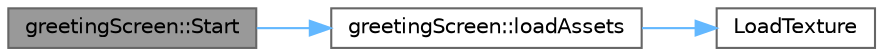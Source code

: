digraph "greetingScreen::Start"
{
 // INTERACTIVE_SVG=YES
 // LATEX_PDF_SIZE
  bgcolor="transparent";
  edge [fontname=Helvetica,fontsize=10,labelfontname=Helvetica,labelfontsize=10];
  node [fontname=Helvetica,fontsize=10,shape=box,height=0.2,width=0.4];
  rankdir="LR";
  Node1 [label="greetingScreen::Start",height=0.2,width=0.4,color="gray40", fillcolor="grey60", style="filled", fontcolor="black",tooltip=" "];
  Node1 -> Node2 [color="steelblue1",style="solid"];
  Node2 [label="greetingScreen::loadAssets",height=0.2,width=0.4,color="grey40", fillcolor="white", style="filled",URL="$classgreeting_screen.html#aaa578fa4d84f1cfb7185e2e9e7ccd25b",tooltip=" "];
  Node2 -> Node3 [color="steelblue1",style="solid"];
  Node3 [label="LoadTexture",height=0.2,width=0.4,color="grey40", fillcolor="white", style="filled",URL="$raylib_8h.html#a2c829721a70dbd4794c2f426a6a6503d",tooltip=" "];
}

